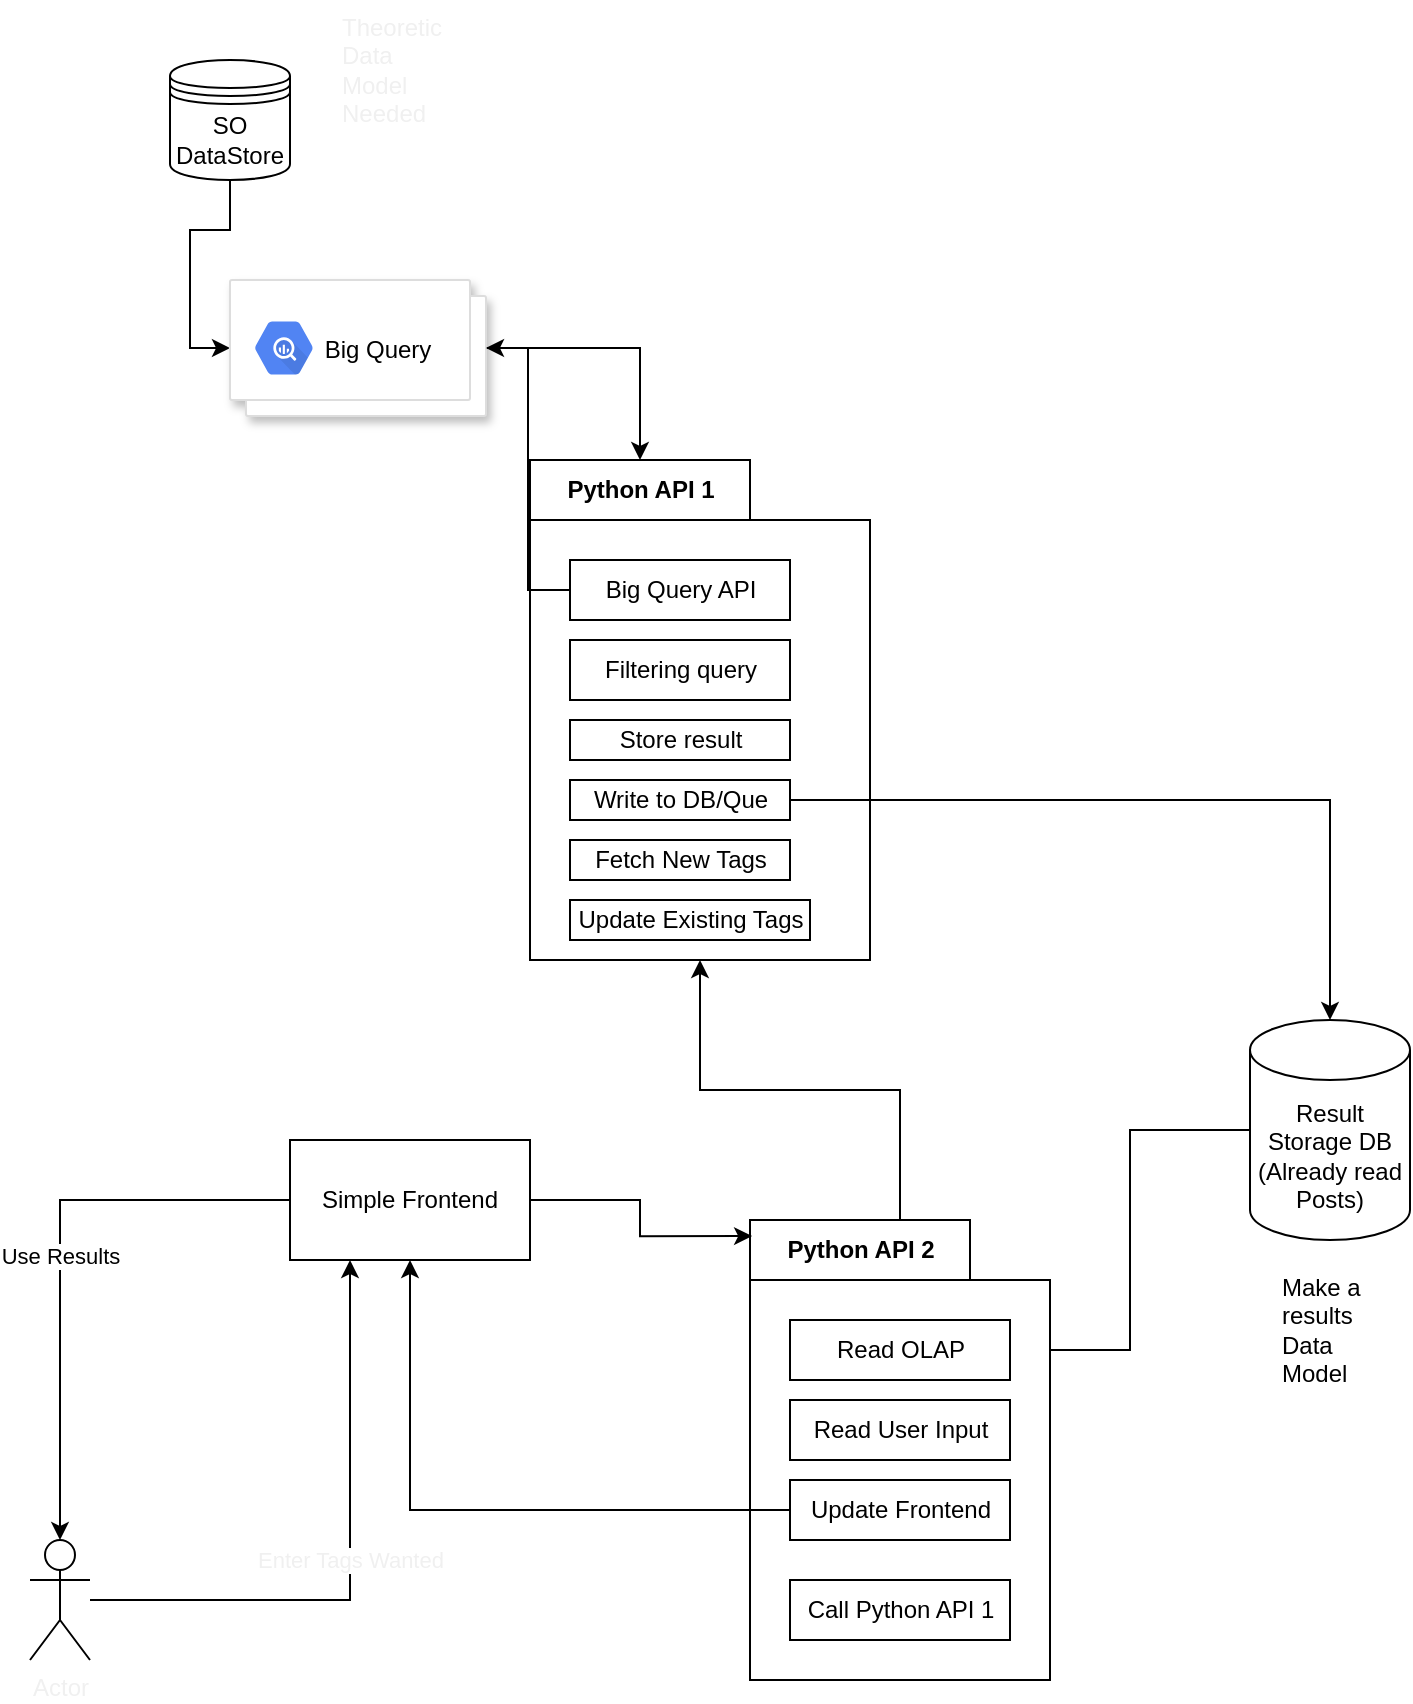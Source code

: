 <mxfile version="14.9.2" type="device"><diagram id="Lavv4bTSq3RBubdmnT3M" name="Page-1"><mxGraphModel dx="1422" dy="762" grid="1" gridSize="10" guides="1" tooltips="1" connect="1" arrows="1" fold="1" page="1" pageScale="1" pageWidth="850" pageHeight="1100" math="0" shadow="0"><root><mxCell id="0"/><mxCell id="1" parent="0"/><mxCell id="5" style="edgeStyle=orthogonalEdgeStyle;rounded=0;orthogonalLoop=1;jettySize=auto;html=1;entryX=0;entryY=0.5;entryDx=0;entryDy=0;" parent="1" source="2" target="3" edge="1"><mxGeometry relative="1" as="geometry"/></mxCell><mxCell id="2" value="SO DataStore&lt;br&gt;" style="shape=datastore;whiteSpace=wrap;html=1;" parent="1" vertex="1"><mxGeometry x="130" y="140" width="60" height="60" as="geometry"/></mxCell><mxCell id="11" style="edgeStyle=orthogonalEdgeStyle;rounded=0;orthogonalLoop=1;jettySize=auto;html=1;exitX=1;exitY=0.5;exitDx=0;exitDy=0;entryX=0;entryY=0;entryDx=55;entryDy=0;entryPerimeter=0;fontColor=#F0F0F0;" parent="1" source="3" target="6" edge="1"><mxGeometry relative="1" as="geometry"/></mxCell><mxCell id="3" value="      Big Query" style="shape=mxgraph.gcp2.doubleRect;strokeColor=#dddddd;shadow=1;strokeWidth=1;align=center;" parent="1" vertex="1"><mxGeometry x="160" y="250" width="128" height="68" as="geometry"/></mxCell><mxCell id="4" value="&lt;font color=&quot;#000000&quot;&gt;&lt;br&gt;&lt;/font&gt;" style="dashed=0;connectable=0;html=1;fillColor=#5184F3;strokeColor=none;shape=mxgraph.gcp2.hexIcon;prIcon=bigquery;part=1;labelPosition=right;verticalLabelPosition=middle;align=left;verticalAlign=middle;spacingLeft=5;fontColor=#999999;fontSize=12;" parent="3" vertex="1"><mxGeometry y="0.5" width="44" height="39" relative="1" as="geometry"><mxPoint x="5" y="-19.5" as="offset"/></mxGeometry></mxCell><mxCell id="6" value="Python API 1" style="shape=folder;fontStyle=1;tabWidth=110;tabHeight=30;tabPosition=left;html=1;boundedLbl=1;labelInHeader=1;container=1;collapsible=0;recursiveResize=0;" parent="1" vertex="1"><mxGeometry x="310" y="340" width="170" height="250" as="geometry"/></mxCell><mxCell id="7" value="Big Query API" style="html=1;" parent="6" vertex="1"><mxGeometry width="110" height="30" relative="1" as="geometry"><mxPoint x="20" y="50" as="offset"/></mxGeometry></mxCell><mxCell id="8" value="Filtering query" style="html=1;" parent="6" vertex="1"><mxGeometry x="20" y="90" width="110" height="30" as="geometry"/></mxCell><mxCell id="9" value="Store result" style="html=1;" parent="6" vertex="1"><mxGeometry x="20" y="130" width="110" height="20" as="geometry"/></mxCell><mxCell id="16" style="edgeStyle=orthogonalEdgeStyle;rounded=0;orthogonalLoop=1;jettySize=auto;html=1;entryX=1;entryY=0.5;entryDx=0;entryDy=0;fontColor=#F0F0F0;" parent="6" source="7" target="3" edge="1"><mxGeometry relative="1" as="geometry"/></mxCell><mxCell id="17" value="Fetch New Tags" style="html=1;" parent="6" vertex="1"><mxGeometry x="20" y="190" width="110" height="20" as="geometry"/></mxCell><mxCell id="18" value="Update Existing Tags" style="html=1;" parent="6" vertex="1"><mxGeometry x="20" y="220" width="120" height="20" as="geometry"/></mxCell><mxCell id="10" value="Write to DB/Que" style="html=1;" parent="6" vertex="1"><mxGeometry x="20" y="160" width="110" height="20" as="geometry"/></mxCell><mxCell id="19" style="edgeStyle=orthogonalEdgeStyle;rounded=0;orthogonalLoop=1;jettySize=auto;html=1;entryX=0.5;entryY=0;entryDx=0;entryDy=0;entryPerimeter=0;fontColor=#F0F0F0;" parent="1" source="10" target="13" edge="1"><mxGeometry relative="1" as="geometry"/></mxCell><mxCell id="32" style="edgeStyle=orthogonalEdgeStyle;rounded=0;orthogonalLoop=1;jettySize=auto;html=1;entryX=1;entryY=0.5;entryDx=0;entryDy=0;fontColor=#F0F0F0;" parent="1" source="13" target="21" edge="1"><mxGeometry relative="1" as="geometry"/></mxCell><mxCell id="13" value="Result Storage DB (Already read Posts)" style="shape=cylinder3;whiteSpace=wrap;html=1;boundedLbl=1;backgroundOutline=1;size=15;" parent="1" vertex="1"><mxGeometry x="670" y="620" width="80" height="110" as="geometry"/></mxCell><mxCell id="fbQrajf-U5NwSC7sI6sX-48" style="edgeStyle=orthogonalEdgeStyle;rounded=0;orthogonalLoop=1;jettySize=auto;html=1;entryX=0.5;entryY=1;entryDx=0;entryDy=0;entryPerimeter=0;fontColor=#000000;" edge="1" parent="1" source="20" target="6"><mxGeometry relative="1" as="geometry"/></mxCell><mxCell id="20" value="Python API 2" style="shape=folder;fontStyle=1;tabWidth=110;tabHeight=30;tabPosition=left;html=1;boundedLbl=1;labelInHeader=1;container=1;collapsible=0;recursiveResize=0;" parent="1" vertex="1"><mxGeometry x="420" y="720" width="150" height="230" as="geometry"/></mxCell><mxCell id="21" value="Read OLAP" style="html=1;" parent="20" vertex="1"><mxGeometry width="110" height="30" relative="1" as="geometry"><mxPoint x="20" y="50" as="offset"/></mxGeometry></mxCell><mxCell id="24" style="edgeStyle=orthogonalEdgeStyle;rounded=0;orthogonalLoop=1;jettySize=auto;html=1;entryX=1;entryY=0.5;entryDx=0;entryDy=0;fontColor=#F0F0F0;" parent="20" source="21" edge="1"><mxGeometry relative="1" as="geometry"/></mxCell><mxCell id="29" value="Read User Input" style="html=1;" parent="20" vertex="1"><mxGeometry x="20" y="90" width="110" height="30" as="geometry"/></mxCell><mxCell id="30" value="Update Frontend" style="html=1;" parent="20" vertex="1"><mxGeometry x="20" y="130" width="110" height="30" as="geometry"/></mxCell><mxCell id="42" value="Call Python API 1" style="html=1;" parent="20" vertex="1"><mxGeometry x="20" y="180" width="110" height="30" as="geometry"/></mxCell><mxCell id="38" value="Use Results" style="edgeStyle=orthogonalEdgeStyle;rounded=0;orthogonalLoop=1;jettySize=auto;html=1;" parent="1" source="34" target="35" edge="1"><mxGeometry relative="1" as="geometry"/></mxCell><mxCell id="fbQrajf-U5NwSC7sI6sX-47" style="edgeStyle=orthogonalEdgeStyle;rounded=0;orthogonalLoop=1;jettySize=auto;html=1;entryX=0.007;entryY=0.035;entryDx=0;entryDy=0;entryPerimeter=0;fontColor=#000000;" edge="1" parent="1" source="34" target="20"><mxGeometry relative="1" as="geometry"/></mxCell><mxCell id="34" value="Simple Frontend" style="rounded=0;whiteSpace=wrap;html=1;" parent="1" vertex="1"><mxGeometry x="190" y="680" width="120" height="60" as="geometry"/></mxCell><mxCell id="41" value="Enter Tags Wanted" style="edgeStyle=orthogonalEdgeStyle;rounded=0;orthogonalLoop=1;jettySize=auto;html=1;entryX=0.25;entryY=1;entryDx=0;entryDy=0;fontColor=#F0F0F0;" parent="1" source="35" target="34" edge="1"><mxGeometry relative="1" as="geometry"/></mxCell><mxCell id="35" value="Actor" style="shape=umlActor;verticalLabelPosition=bottom;verticalAlign=top;html=1;outlineConnect=0;fontColor=#F0F0F0;" parent="1" vertex="1"><mxGeometry x="60" y="880" width="30" height="60" as="geometry"/></mxCell><mxCell id="40" style="edgeStyle=orthogonalEdgeStyle;rounded=0;orthogonalLoop=1;jettySize=auto;html=1;entryX=0.5;entryY=1;entryDx=0;entryDy=0;fontColor=#F0F0F0;" parent="1" source="30" target="34" edge="1"><mxGeometry relative="1" as="geometry"/></mxCell><mxCell id="46" value="Make a results Data Model" style="text;strokeColor=none;fillColor=none;align=left;verticalAlign=top;spacingLeft=4;spacingRight=4;overflow=hidden;rotatable=0;points=[[0,0.5],[1,0.5]];portConstraint=eastwest;whiteSpace=wrap;" parent="1" vertex="1"><mxGeometry x="680" y="740" width="60" height="80" as="geometry"/></mxCell><mxCell id="47" value="Theoretical Data Model Needed" style="text;strokeColor=none;fillColor=none;align=left;verticalAlign=top;spacingLeft=4;spacingRight=4;overflow=hidden;rotatable=0;points=[[0,0.5],[1,0.5]];portConstraint=eastwest;fontColor=#F0F0F0;whiteSpace=wrap;" parent="1" vertex="1"><mxGeometry x="210" y="110" width="60" height="80" as="geometry"/></mxCell></root></mxGraphModel></diagram></mxfile>
